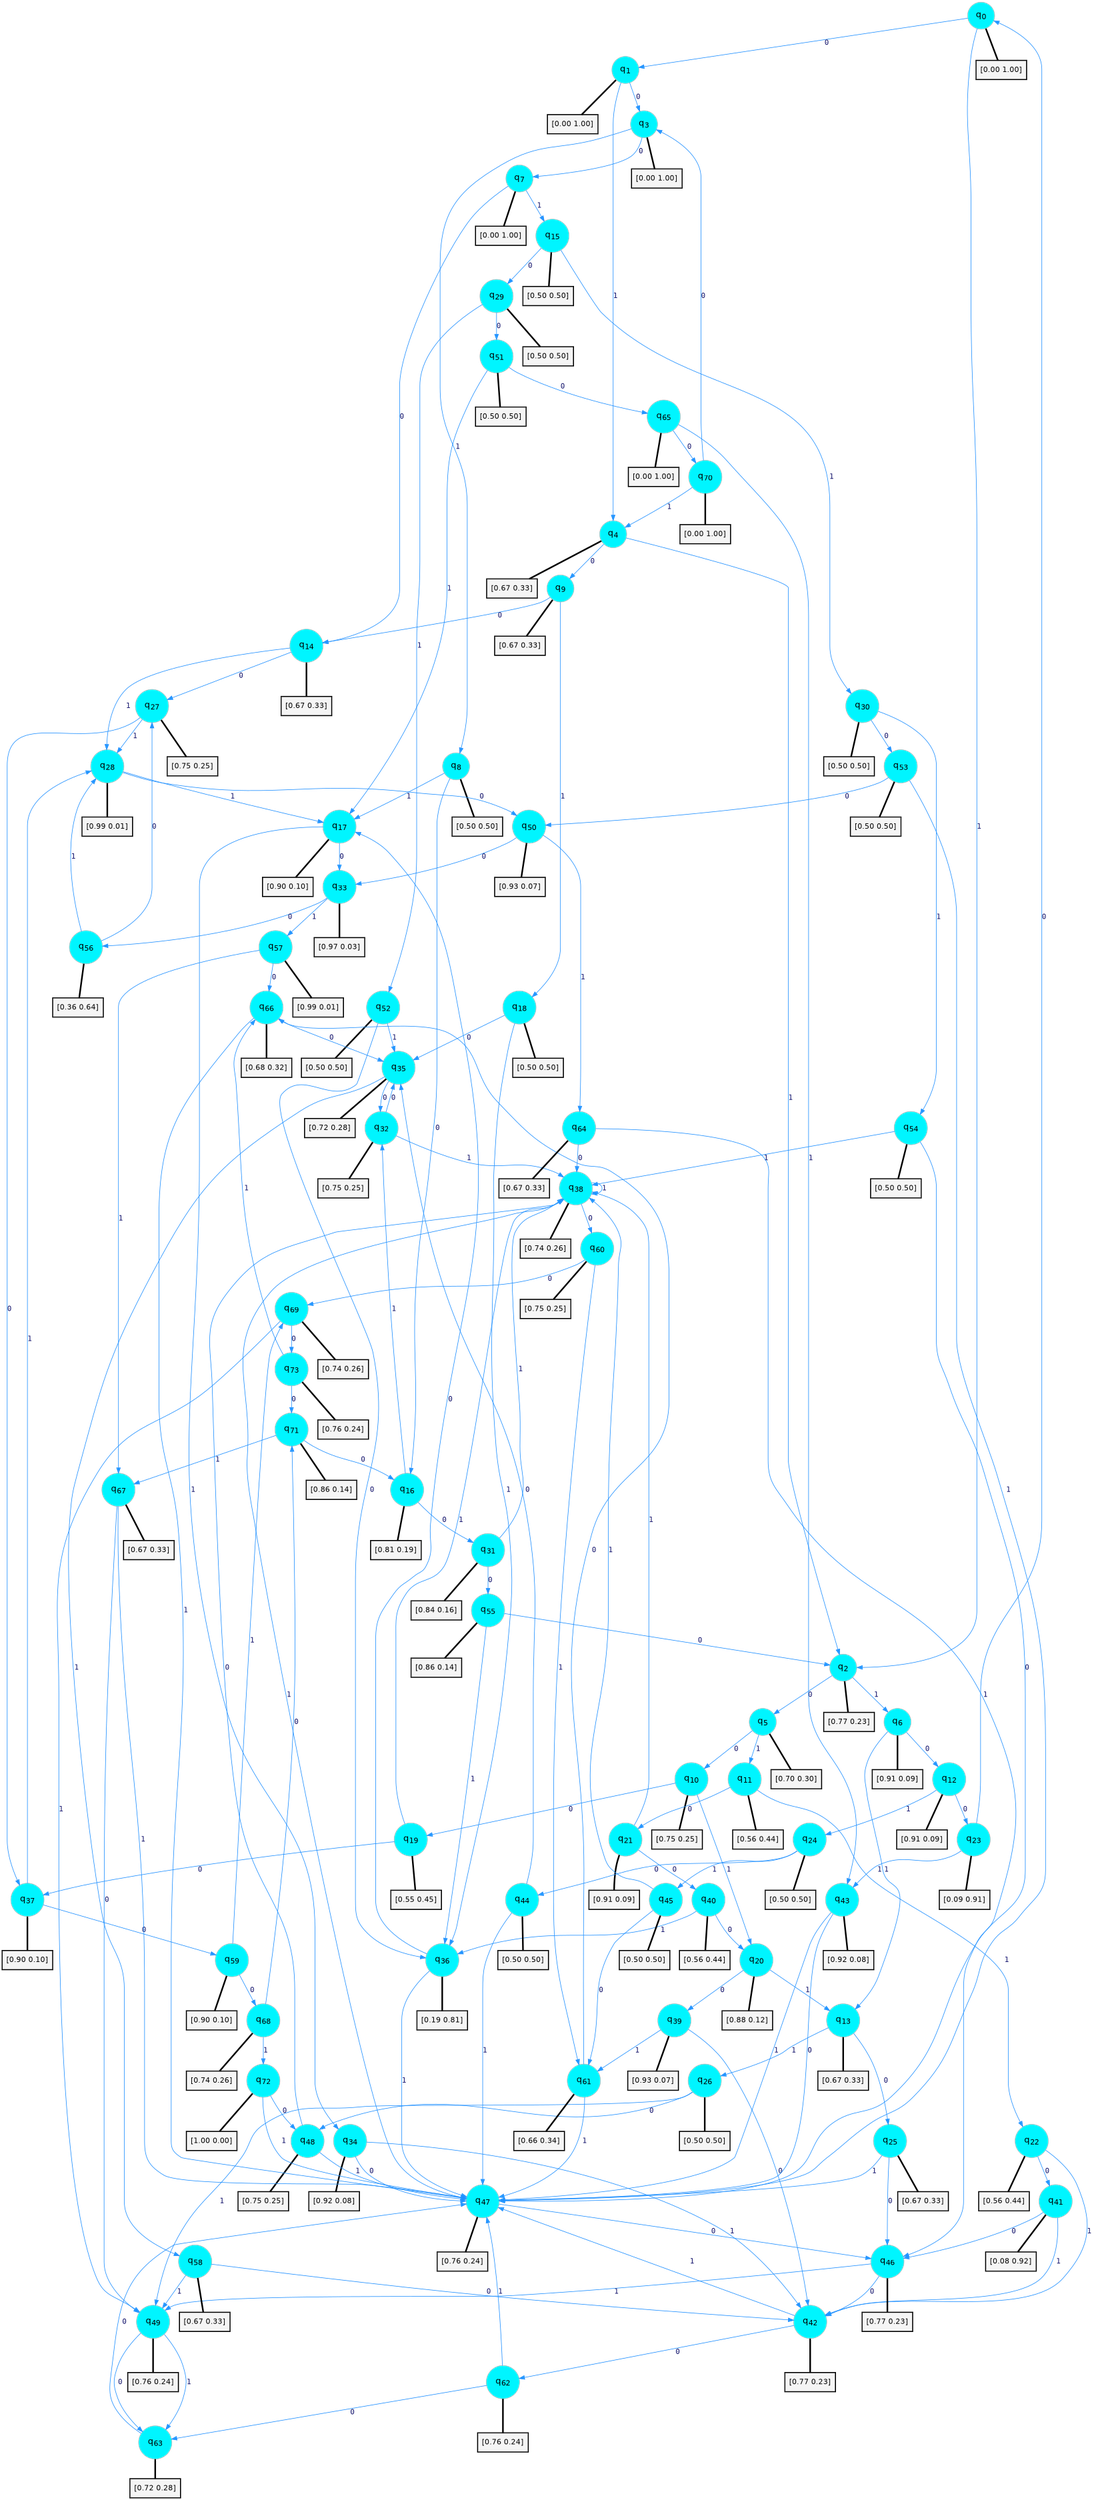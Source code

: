 digraph G {
graph [
bgcolor=transparent, dpi=300, rankdir=TD, size="40,25"];
node [
color=gray, fillcolor=turquoise1, fontcolor=black, fontname=Helvetica, fontsize=16, fontweight=bold, shape=circle, style=filled];
edge [
arrowsize=1, color=dodgerblue1, fontcolor=midnightblue, fontname=courier, fontweight=bold, penwidth=1, style=solid, weight=20];
0[label=<q<SUB>0</SUB>>];
1[label=<q<SUB>1</SUB>>];
2[label=<q<SUB>2</SUB>>];
3[label=<q<SUB>3</SUB>>];
4[label=<q<SUB>4</SUB>>];
5[label=<q<SUB>5</SUB>>];
6[label=<q<SUB>6</SUB>>];
7[label=<q<SUB>7</SUB>>];
8[label=<q<SUB>8</SUB>>];
9[label=<q<SUB>9</SUB>>];
10[label=<q<SUB>10</SUB>>];
11[label=<q<SUB>11</SUB>>];
12[label=<q<SUB>12</SUB>>];
13[label=<q<SUB>13</SUB>>];
14[label=<q<SUB>14</SUB>>];
15[label=<q<SUB>15</SUB>>];
16[label=<q<SUB>16</SUB>>];
17[label=<q<SUB>17</SUB>>];
18[label=<q<SUB>18</SUB>>];
19[label=<q<SUB>19</SUB>>];
20[label=<q<SUB>20</SUB>>];
21[label=<q<SUB>21</SUB>>];
22[label=<q<SUB>22</SUB>>];
23[label=<q<SUB>23</SUB>>];
24[label=<q<SUB>24</SUB>>];
25[label=<q<SUB>25</SUB>>];
26[label=<q<SUB>26</SUB>>];
27[label=<q<SUB>27</SUB>>];
28[label=<q<SUB>28</SUB>>];
29[label=<q<SUB>29</SUB>>];
30[label=<q<SUB>30</SUB>>];
31[label=<q<SUB>31</SUB>>];
32[label=<q<SUB>32</SUB>>];
33[label=<q<SUB>33</SUB>>];
34[label=<q<SUB>34</SUB>>];
35[label=<q<SUB>35</SUB>>];
36[label=<q<SUB>36</SUB>>];
37[label=<q<SUB>37</SUB>>];
38[label=<q<SUB>38</SUB>>];
39[label=<q<SUB>39</SUB>>];
40[label=<q<SUB>40</SUB>>];
41[label=<q<SUB>41</SUB>>];
42[label=<q<SUB>42</SUB>>];
43[label=<q<SUB>43</SUB>>];
44[label=<q<SUB>44</SUB>>];
45[label=<q<SUB>45</SUB>>];
46[label=<q<SUB>46</SUB>>];
47[label=<q<SUB>47</SUB>>];
48[label=<q<SUB>48</SUB>>];
49[label=<q<SUB>49</SUB>>];
50[label=<q<SUB>50</SUB>>];
51[label=<q<SUB>51</SUB>>];
52[label=<q<SUB>52</SUB>>];
53[label=<q<SUB>53</SUB>>];
54[label=<q<SUB>54</SUB>>];
55[label=<q<SUB>55</SUB>>];
56[label=<q<SUB>56</SUB>>];
57[label=<q<SUB>57</SUB>>];
58[label=<q<SUB>58</SUB>>];
59[label=<q<SUB>59</SUB>>];
60[label=<q<SUB>60</SUB>>];
61[label=<q<SUB>61</SUB>>];
62[label=<q<SUB>62</SUB>>];
63[label=<q<SUB>63</SUB>>];
64[label=<q<SUB>64</SUB>>];
65[label=<q<SUB>65</SUB>>];
66[label=<q<SUB>66</SUB>>];
67[label=<q<SUB>67</SUB>>];
68[label=<q<SUB>68</SUB>>];
69[label=<q<SUB>69</SUB>>];
70[label=<q<SUB>70</SUB>>];
71[label=<q<SUB>71</SUB>>];
72[label=<q<SUB>72</SUB>>];
73[label=<q<SUB>73</SUB>>];
74[label="[0.00 1.00]", shape=box,fontcolor=black, fontname=Helvetica, fontsize=14, penwidth=2, fillcolor=whitesmoke,color=black];
75[label="[0.00 1.00]", shape=box,fontcolor=black, fontname=Helvetica, fontsize=14, penwidth=2, fillcolor=whitesmoke,color=black];
76[label="[0.77 0.23]", shape=box,fontcolor=black, fontname=Helvetica, fontsize=14, penwidth=2, fillcolor=whitesmoke,color=black];
77[label="[0.00 1.00]", shape=box,fontcolor=black, fontname=Helvetica, fontsize=14, penwidth=2, fillcolor=whitesmoke,color=black];
78[label="[0.67 0.33]", shape=box,fontcolor=black, fontname=Helvetica, fontsize=14, penwidth=2, fillcolor=whitesmoke,color=black];
79[label="[0.70 0.30]", shape=box,fontcolor=black, fontname=Helvetica, fontsize=14, penwidth=2, fillcolor=whitesmoke,color=black];
80[label="[0.91 0.09]", shape=box,fontcolor=black, fontname=Helvetica, fontsize=14, penwidth=2, fillcolor=whitesmoke,color=black];
81[label="[0.00 1.00]", shape=box,fontcolor=black, fontname=Helvetica, fontsize=14, penwidth=2, fillcolor=whitesmoke,color=black];
82[label="[0.50 0.50]", shape=box,fontcolor=black, fontname=Helvetica, fontsize=14, penwidth=2, fillcolor=whitesmoke,color=black];
83[label="[0.67 0.33]", shape=box,fontcolor=black, fontname=Helvetica, fontsize=14, penwidth=2, fillcolor=whitesmoke,color=black];
84[label="[0.75 0.25]", shape=box,fontcolor=black, fontname=Helvetica, fontsize=14, penwidth=2, fillcolor=whitesmoke,color=black];
85[label="[0.56 0.44]", shape=box,fontcolor=black, fontname=Helvetica, fontsize=14, penwidth=2, fillcolor=whitesmoke,color=black];
86[label="[0.91 0.09]", shape=box,fontcolor=black, fontname=Helvetica, fontsize=14, penwidth=2, fillcolor=whitesmoke,color=black];
87[label="[0.67 0.33]", shape=box,fontcolor=black, fontname=Helvetica, fontsize=14, penwidth=2, fillcolor=whitesmoke,color=black];
88[label="[0.67 0.33]", shape=box,fontcolor=black, fontname=Helvetica, fontsize=14, penwidth=2, fillcolor=whitesmoke,color=black];
89[label="[0.50 0.50]", shape=box,fontcolor=black, fontname=Helvetica, fontsize=14, penwidth=2, fillcolor=whitesmoke,color=black];
90[label="[0.81 0.19]", shape=box,fontcolor=black, fontname=Helvetica, fontsize=14, penwidth=2, fillcolor=whitesmoke,color=black];
91[label="[0.90 0.10]", shape=box,fontcolor=black, fontname=Helvetica, fontsize=14, penwidth=2, fillcolor=whitesmoke,color=black];
92[label="[0.50 0.50]", shape=box,fontcolor=black, fontname=Helvetica, fontsize=14, penwidth=2, fillcolor=whitesmoke,color=black];
93[label="[0.55 0.45]", shape=box,fontcolor=black, fontname=Helvetica, fontsize=14, penwidth=2, fillcolor=whitesmoke,color=black];
94[label="[0.88 0.12]", shape=box,fontcolor=black, fontname=Helvetica, fontsize=14, penwidth=2, fillcolor=whitesmoke,color=black];
95[label="[0.91 0.09]", shape=box,fontcolor=black, fontname=Helvetica, fontsize=14, penwidth=2, fillcolor=whitesmoke,color=black];
96[label="[0.56 0.44]", shape=box,fontcolor=black, fontname=Helvetica, fontsize=14, penwidth=2, fillcolor=whitesmoke,color=black];
97[label="[0.09 0.91]", shape=box,fontcolor=black, fontname=Helvetica, fontsize=14, penwidth=2, fillcolor=whitesmoke,color=black];
98[label="[0.50 0.50]", shape=box,fontcolor=black, fontname=Helvetica, fontsize=14, penwidth=2, fillcolor=whitesmoke,color=black];
99[label="[0.67 0.33]", shape=box,fontcolor=black, fontname=Helvetica, fontsize=14, penwidth=2, fillcolor=whitesmoke,color=black];
100[label="[0.50 0.50]", shape=box,fontcolor=black, fontname=Helvetica, fontsize=14, penwidth=2, fillcolor=whitesmoke,color=black];
101[label="[0.75 0.25]", shape=box,fontcolor=black, fontname=Helvetica, fontsize=14, penwidth=2, fillcolor=whitesmoke,color=black];
102[label="[0.99 0.01]", shape=box,fontcolor=black, fontname=Helvetica, fontsize=14, penwidth=2, fillcolor=whitesmoke,color=black];
103[label="[0.50 0.50]", shape=box,fontcolor=black, fontname=Helvetica, fontsize=14, penwidth=2, fillcolor=whitesmoke,color=black];
104[label="[0.50 0.50]", shape=box,fontcolor=black, fontname=Helvetica, fontsize=14, penwidth=2, fillcolor=whitesmoke,color=black];
105[label="[0.84 0.16]", shape=box,fontcolor=black, fontname=Helvetica, fontsize=14, penwidth=2, fillcolor=whitesmoke,color=black];
106[label="[0.75 0.25]", shape=box,fontcolor=black, fontname=Helvetica, fontsize=14, penwidth=2, fillcolor=whitesmoke,color=black];
107[label="[0.97 0.03]", shape=box,fontcolor=black, fontname=Helvetica, fontsize=14, penwidth=2, fillcolor=whitesmoke,color=black];
108[label="[0.92 0.08]", shape=box,fontcolor=black, fontname=Helvetica, fontsize=14, penwidth=2, fillcolor=whitesmoke,color=black];
109[label="[0.72 0.28]", shape=box,fontcolor=black, fontname=Helvetica, fontsize=14, penwidth=2, fillcolor=whitesmoke,color=black];
110[label="[0.19 0.81]", shape=box,fontcolor=black, fontname=Helvetica, fontsize=14, penwidth=2, fillcolor=whitesmoke,color=black];
111[label="[0.90 0.10]", shape=box,fontcolor=black, fontname=Helvetica, fontsize=14, penwidth=2, fillcolor=whitesmoke,color=black];
112[label="[0.74 0.26]", shape=box,fontcolor=black, fontname=Helvetica, fontsize=14, penwidth=2, fillcolor=whitesmoke,color=black];
113[label="[0.93 0.07]", shape=box,fontcolor=black, fontname=Helvetica, fontsize=14, penwidth=2, fillcolor=whitesmoke,color=black];
114[label="[0.56 0.44]", shape=box,fontcolor=black, fontname=Helvetica, fontsize=14, penwidth=2, fillcolor=whitesmoke,color=black];
115[label="[0.08 0.92]", shape=box,fontcolor=black, fontname=Helvetica, fontsize=14, penwidth=2, fillcolor=whitesmoke,color=black];
116[label="[0.77 0.23]", shape=box,fontcolor=black, fontname=Helvetica, fontsize=14, penwidth=2, fillcolor=whitesmoke,color=black];
117[label="[0.92 0.08]", shape=box,fontcolor=black, fontname=Helvetica, fontsize=14, penwidth=2, fillcolor=whitesmoke,color=black];
118[label="[0.50 0.50]", shape=box,fontcolor=black, fontname=Helvetica, fontsize=14, penwidth=2, fillcolor=whitesmoke,color=black];
119[label="[0.50 0.50]", shape=box,fontcolor=black, fontname=Helvetica, fontsize=14, penwidth=2, fillcolor=whitesmoke,color=black];
120[label="[0.77 0.23]", shape=box,fontcolor=black, fontname=Helvetica, fontsize=14, penwidth=2, fillcolor=whitesmoke,color=black];
121[label="[0.76 0.24]", shape=box,fontcolor=black, fontname=Helvetica, fontsize=14, penwidth=2, fillcolor=whitesmoke,color=black];
122[label="[0.75 0.25]", shape=box,fontcolor=black, fontname=Helvetica, fontsize=14, penwidth=2, fillcolor=whitesmoke,color=black];
123[label="[0.76 0.24]", shape=box,fontcolor=black, fontname=Helvetica, fontsize=14, penwidth=2, fillcolor=whitesmoke,color=black];
124[label="[0.93 0.07]", shape=box,fontcolor=black, fontname=Helvetica, fontsize=14, penwidth=2, fillcolor=whitesmoke,color=black];
125[label="[0.50 0.50]", shape=box,fontcolor=black, fontname=Helvetica, fontsize=14, penwidth=2, fillcolor=whitesmoke,color=black];
126[label="[0.50 0.50]", shape=box,fontcolor=black, fontname=Helvetica, fontsize=14, penwidth=2, fillcolor=whitesmoke,color=black];
127[label="[0.50 0.50]", shape=box,fontcolor=black, fontname=Helvetica, fontsize=14, penwidth=2, fillcolor=whitesmoke,color=black];
128[label="[0.50 0.50]", shape=box,fontcolor=black, fontname=Helvetica, fontsize=14, penwidth=2, fillcolor=whitesmoke,color=black];
129[label="[0.86 0.14]", shape=box,fontcolor=black, fontname=Helvetica, fontsize=14, penwidth=2, fillcolor=whitesmoke,color=black];
130[label="[0.36 0.64]", shape=box,fontcolor=black, fontname=Helvetica, fontsize=14, penwidth=2, fillcolor=whitesmoke,color=black];
131[label="[0.99 0.01]", shape=box,fontcolor=black, fontname=Helvetica, fontsize=14, penwidth=2, fillcolor=whitesmoke,color=black];
132[label="[0.67 0.33]", shape=box,fontcolor=black, fontname=Helvetica, fontsize=14, penwidth=2, fillcolor=whitesmoke,color=black];
133[label="[0.90 0.10]", shape=box,fontcolor=black, fontname=Helvetica, fontsize=14, penwidth=2, fillcolor=whitesmoke,color=black];
134[label="[0.75 0.25]", shape=box,fontcolor=black, fontname=Helvetica, fontsize=14, penwidth=2, fillcolor=whitesmoke,color=black];
135[label="[0.66 0.34]", shape=box,fontcolor=black, fontname=Helvetica, fontsize=14, penwidth=2, fillcolor=whitesmoke,color=black];
136[label="[0.76 0.24]", shape=box,fontcolor=black, fontname=Helvetica, fontsize=14, penwidth=2, fillcolor=whitesmoke,color=black];
137[label="[0.72 0.28]", shape=box,fontcolor=black, fontname=Helvetica, fontsize=14, penwidth=2, fillcolor=whitesmoke,color=black];
138[label="[0.67 0.33]", shape=box,fontcolor=black, fontname=Helvetica, fontsize=14, penwidth=2, fillcolor=whitesmoke,color=black];
139[label="[0.00 1.00]", shape=box,fontcolor=black, fontname=Helvetica, fontsize=14, penwidth=2, fillcolor=whitesmoke,color=black];
140[label="[0.68 0.32]", shape=box,fontcolor=black, fontname=Helvetica, fontsize=14, penwidth=2, fillcolor=whitesmoke,color=black];
141[label="[0.67 0.33]", shape=box,fontcolor=black, fontname=Helvetica, fontsize=14, penwidth=2, fillcolor=whitesmoke,color=black];
142[label="[0.74 0.26]", shape=box,fontcolor=black, fontname=Helvetica, fontsize=14, penwidth=2, fillcolor=whitesmoke,color=black];
143[label="[0.74 0.26]", shape=box,fontcolor=black, fontname=Helvetica, fontsize=14, penwidth=2, fillcolor=whitesmoke,color=black];
144[label="[0.00 1.00]", shape=box,fontcolor=black, fontname=Helvetica, fontsize=14, penwidth=2, fillcolor=whitesmoke,color=black];
145[label="[0.86 0.14]", shape=box,fontcolor=black, fontname=Helvetica, fontsize=14, penwidth=2, fillcolor=whitesmoke,color=black];
146[label="[1.00 0.00]", shape=box,fontcolor=black, fontname=Helvetica, fontsize=14, penwidth=2, fillcolor=whitesmoke,color=black];
147[label="[0.76 0.24]", shape=box,fontcolor=black, fontname=Helvetica, fontsize=14, penwidth=2, fillcolor=whitesmoke,color=black];
0->1 [label=0];
0->2 [label=1];
0->74 [arrowhead=none, penwidth=3,color=black];
1->3 [label=0];
1->4 [label=1];
1->75 [arrowhead=none, penwidth=3,color=black];
2->5 [label=0];
2->6 [label=1];
2->76 [arrowhead=none, penwidth=3,color=black];
3->7 [label=0];
3->8 [label=1];
3->77 [arrowhead=none, penwidth=3,color=black];
4->9 [label=0];
4->2 [label=1];
4->78 [arrowhead=none, penwidth=3,color=black];
5->10 [label=0];
5->11 [label=1];
5->79 [arrowhead=none, penwidth=3,color=black];
6->12 [label=0];
6->13 [label=1];
6->80 [arrowhead=none, penwidth=3,color=black];
7->14 [label=0];
7->15 [label=1];
7->81 [arrowhead=none, penwidth=3,color=black];
8->16 [label=0];
8->17 [label=1];
8->82 [arrowhead=none, penwidth=3,color=black];
9->14 [label=0];
9->18 [label=1];
9->83 [arrowhead=none, penwidth=3,color=black];
10->19 [label=0];
10->20 [label=1];
10->84 [arrowhead=none, penwidth=3,color=black];
11->21 [label=0];
11->22 [label=1];
11->85 [arrowhead=none, penwidth=3,color=black];
12->23 [label=0];
12->24 [label=1];
12->86 [arrowhead=none, penwidth=3,color=black];
13->25 [label=0];
13->26 [label=1];
13->87 [arrowhead=none, penwidth=3,color=black];
14->27 [label=0];
14->28 [label=1];
14->88 [arrowhead=none, penwidth=3,color=black];
15->29 [label=0];
15->30 [label=1];
15->89 [arrowhead=none, penwidth=3,color=black];
16->31 [label=0];
16->32 [label=1];
16->90 [arrowhead=none, penwidth=3,color=black];
17->33 [label=0];
17->34 [label=1];
17->91 [arrowhead=none, penwidth=3,color=black];
18->35 [label=0];
18->36 [label=1];
18->92 [arrowhead=none, penwidth=3,color=black];
19->37 [label=0];
19->38 [label=1];
19->93 [arrowhead=none, penwidth=3,color=black];
20->39 [label=0];
20->13 [label=1];
20->94 [arrowhead=none, penwidth=3,color=black];
21->40 [label=0];
21->38 [label=1];
21->95 [arrowhead=none, penwidth=3,color=black];
22->41 [label=0];
22->42 [label=1];
22->96 [arrowhead=none, penwidth=3,color=black];
23->0 [label=0];
23->43 [label=1];
23->97 [arrowhead=none, penwidth=3,color=black];
24->44 [label=0];
24->45 [label=1];
24->98 [arrowhead=none, penwidth=3,color=black];
25->46 [label=0];
25->47 [label=1];
25->99 [arrowhead=none, penwidth=3,color=black];
26->48 [label=0];
26->49 [label=1];
26->100 [arrowhead=none, penwidth=3,color=black];
27->37 [label=0];
27->28 [label=1];
27->101 [arrowhead=none, penwidth=3,color=black];
28->50 [label=0];
28->17 [label=1];
28->102 [arrowhead=none, penwidth=3,color=black];
29->51 [label=0];
29->52 [label=1];
29->103 [arrowhead=none, penwidth=3,color=black];
30->53 [label=0];
30->54 [label=1];
30->104 [arrowhead=none, penwidth=3,color=black];
31->55 [label=0];
31->38 [label=1];
31->105 [arrowhead=none, penwidth=3,color=black];
32->35 [label=0];
32->38 [label=1];
32->106 [arrowhead=none, penwidth=3,color=black];
33->56 [label=0];
33->57 [label=1];
33->107 [arrowhead=none, penwidth=3,color=black];
34->47 [label=0];
34->42 [label=1];
34->108 [arrowhead=none, penwidth=3,color=black];
35->32 [label=0];
35->58 [label=1];
35->109 [arrowhead=none, penwidth=3,color=black];
36->17 [label=0];
36->47 [label=1];
36->110 [arrowhead=none, penwidth=3,color=black];
37->59 [label=0];
37->28 [label=1];
37->111 [arrowhead=none, penwidth=3,color=black];
38->60 [label=0];
38->38 [label=1];
38->112 [arrowhead=none, penwidth=3,color=black];
39->42 [label=0];
39->61 [label=1];
39->113 [arrowhead=none, penwidth=3,color=black];
40->20 [label=0];
40->36 [label=1];
40->114 [arrowhead=none, penwidth=3,color=black];
41->46 [label=0];
41->42 [label=1];
41->115 [arrowhead=none, penwidth=3,color=black];
42->62 [label=0];
42->47 [label=1];
42->116 [arrowhead=none, penwidth=3,color=black];
43->47 [label=0];
43->47 [label=1];
43->117 [arrowhead=none, penwidth=3,color=black];
44->35 [label=0];
44->47 [label=1];
44->118 [arrowhead=none, penwidth=3,color=black];
45->61 [label=0];
45->38 [label=1];
45->119 [arrowhead=none, penwidth=3,color=black];
46->42 [label=0];
46->49 [label=1];
46->120 [arrowhead=none, penwidth=3,color=black];
47->46 [label=0];
47->38 [label=1];
47->121 [arrowhead=none, penwidth=3,color=black];
48->38 [label=0];
48->47 [label=1];
48->122 [arrowhead=none, penwidth=3,color=black];
49->63 [label=0];
49->63 [label=1];
49->123 [arrowhead=none, penwidth=3,color=black];
50->33 [label=0];
50->64 [label=1];
50->124 [arrowhead=none, penwidth=3,color=black];
51->65 [label=0];
51->17 [label=1];
51->125 [arrowhead=none, penwidth=3,color=black];
52->36 [label=0];
52->35 [label=1];
52->126 [arrowhead=none, penwidth=3,color=black];
53->50 [label=0];
53->47 [label=1];
53->127 [arrowhead=none, penwidth=3,color=black];
54->47 [label=0];
54->38 [label=1];
54->128 [arrowhead=none, penwidth=3,color=black];
55->2 [label=0];
55->36 [label=1];
55->129 [arrowhead=none, penwidth=3,color=black];
56->27 [label=0];
56->28 [label=1];
56->130 [arrowhead=none, penwidth=3,color=black];
57->66 [label=0];
57->67 [label=1];
57->131 [arrowhead=none, penwidth=3,color=black];
58->42 [label=0];
58->49 [label=1];
58->132 [arrowhead=none, penwidth=3,color=black];
59->68 [label=0];
59->69 [label=1];
59->133 [arrowhead=none, penwidth=3,color=black];
60->69 [label=0];
60->61 [label=1];
60->134 [arrowhead=none, penwidth=3,color=black];
61->66 [label=0];
61->47 [label=1];
61->135 [arrowhead=none, penwidth=3,color=black];
62->63 [label=0];
62->47 [label=1];
62->136 [arrowhead=none, penwidth=3,color=black];
63->47 [label=0];
63->137 [arrowhead=none, penwidth=3,color=black];
64->38 [label=0];
64->46 [label=1];
64->138 [arrowhead=none, penwidth=3,color=black];
65->70 [label=0];
65->43 [label=1];
65->139 [arrowhead=none, penwidth=3,color=black];
66->35 [label=0];
66->47 [label=1];
66->140 [arrowhead=none, penwidth=3,color=black];
67->49 [label=0];
67->47 [label=1];
67->141 [arrowhead=none, penwidth=3,color=black];
68->71 [label=0];
68->72 [label=1];
68->142 [arrowhead=none, penwidth=3,color=black];
69->73 [label=0];
69->49 [label=1];
69->143 [arrowhead=none, penwidth=3,color=black];
70->3 [label=0];
70->4 [label=1];
70->144 [arrowhead=none, penwidth=3,color=black];
71->16 [label=0];
71->67 [label=1];
71->145 [arrowhead=none, penwidth=3,color=black];
72->48 [label=0];
72->47 [label=1];
72->146 [arrowhead=none, penwidth=3,color=black];
73->71 [label=0];
73->66 [label=1];
73->147 [arrowhead=none, penwidth=3,color=black];
}
